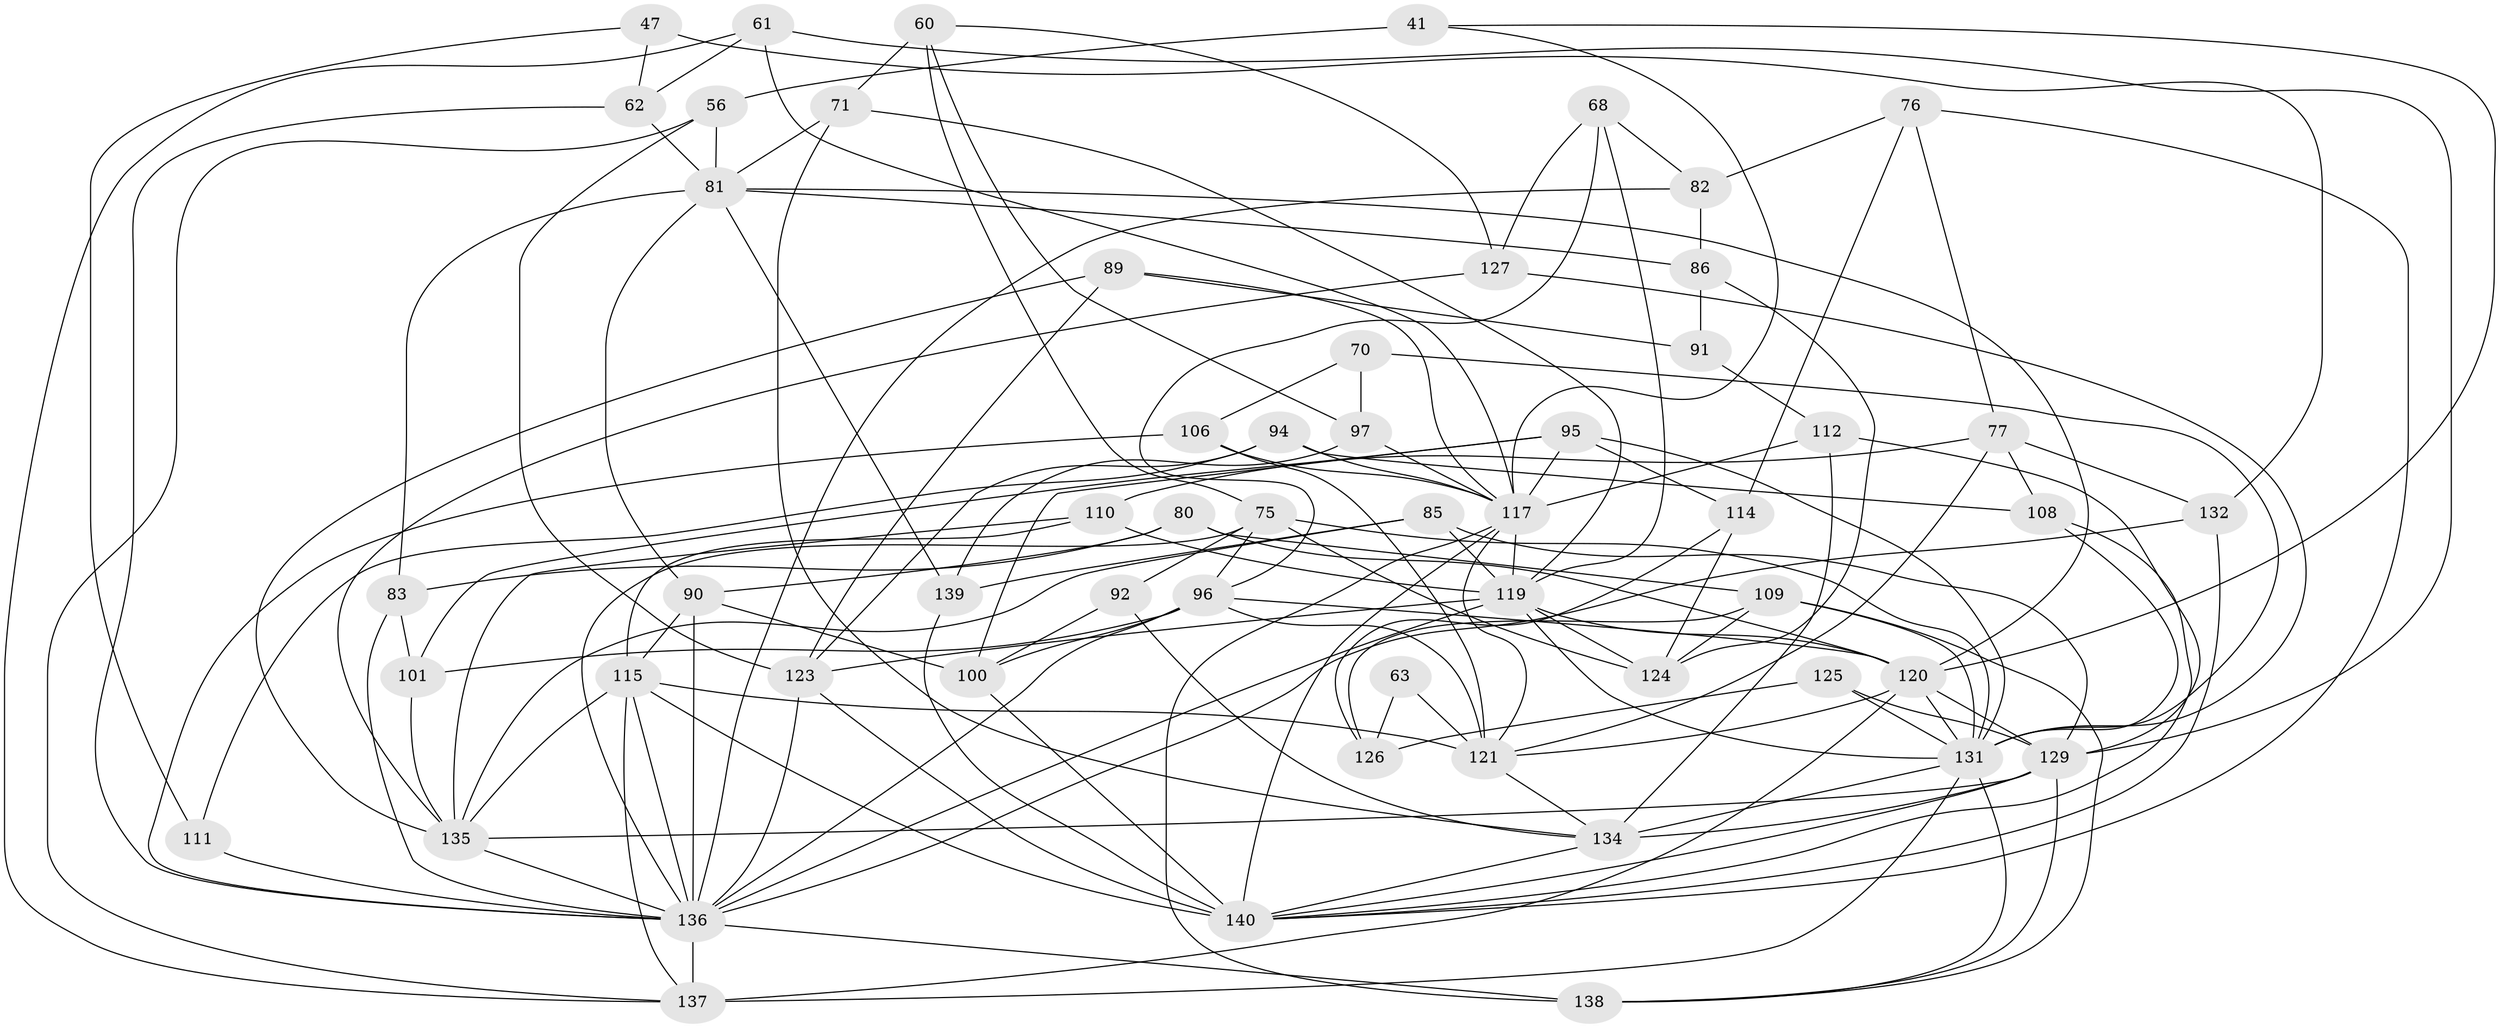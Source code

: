 // original degree distribution, {4: 1.0}
// Generated by graph-tools (version 1.1) at 2025/01/03/04/25 22:01:34]
// undirected, 56 vertices, 149 edges
graph export_dot {
graph [start="1"]
  node [color=gray90,style=filled];
  41;
  47;
  56 [super="+1"];
  60;
  61;
  62;
  63;
  68;
  70;
  71;
  75 [super="+72"];
  76;
  77 [super="+8"];
  80;
  81 [super="+48"];
  82;
  83;
  85 [super="+53"];
  86;
  89;
  90 [super="+67"];
  91;
  92;
  94;
  95 [super="+37"];
  96 [super="+40+66"];
  97;
  100 [super="+84"];
  101;
  106;
  108 [super="+7"];
  109 [super="+69"];
  110 [super="+57"];
  111;
  112 [super="+52"];
  114;
  115 [super="+49+98"];
  117 [super="+54+55+105"];
  119 [super="+58+44+93"];
  120 [super="+107"];
  121 [super="+10+102+36"];
  123 [super="+29+64"];
  124 [super="+99"];
  125 [super="+31"];
  126;
  127;
  129 [super="+30+65"];
  131 [super="+19+88+130+128"];
  132 [super="+24"];
  134 [super="+16+87+50"];
  135 [super="+38+103"];
  136 [super="+11+17+118+133"];
  137 [super="+22+26+27"];
  138 [super="+78"];
  139;
  140 [super="+43+122+113"];
  41 -- 56 [weight=2];
  41 -- 120;
  41 -- 117;
  47 -- 62;
  47 -- 132 [weight=2];
  47 -- 111;
  56 -- 123 [weight=2];
  56 -- 81;
  56 -- 137;
  60 -- 127;
  60 -- 71;
  60 -- 97;
  60 -- 75;
  61 -- 129;
  61 -- 62;
  61 -- 137;
  61 -- 117;
  62 -- 81;
  62 -- 136;
  63 -- 126;
  63 -- 121 [weight=3];
  68 -- 82;
  68 -- 96;
  68 -- 127;
  68 -- 119;
  70 -- 97;
  70 -- 106;
  70 -- 131 [weight=2];
  71 -- 134;
  71 -- 119;
  71 -- 81;
  75 -- 131 [weight=2];
  75 -- 96;
  75 -- 124 [weight=2];
  75 -- 136;
  75 -- 92;
  76 -- 77;
  76 -- 82;
  76 -- 114;
  76 -- 140;
  77 -- 132 [weight=2];
  77 -- 121;
  77 -- 108 [weight=2];
  77 -- 110 [weight=2];
  80 -- 90;
  80 -- 83;
  80 -- 109;
  80 -- 120;
  81 -- 83;
  81 -- 86;
  81 -- 120;
  81 -- 139;
  81 -- 90;
  82 -- 86;
  82 -- 136;
  83 -- 101;
  83 -- 136;
  85 -- 135;
  85 -- 139;
  85 -- 119 [weight=2];
  85 -- 129 [weight=2];
  86 -- 91;
  86 -- 124;
  89 -- 91;
  89 -- 123;
  89 -- 135;
  89 -- 117;
  90 -- 100;
  90 -- 136 [weight=2];
  90 -- 115;
  91 -- 112 [weight=2];
  92 -- 100 [weight=2];
  92 -- 134;
  94 -- 111;
  94 -- 108;
  94 -- 123;
  94 -- 117;
  95 -- 114;
  95 -- 131 [weight=2];
  95 -- 100;
  95 -- 101;
  95 -- 117;
  96 -- 136 [weight=2];
  96 -- 101;
  96 -- 100;
  96 -- 120;
  96 -- 121;
  97 -- 139;
  97 -- 117;
  100 -- 140;
  101 -- 135;
  106 -- 117;
  106 -- 121;
  106 -- 136;
  108 -- 140;
  108 -- 131 [weight=2];
  109 -- 126;
  109 -- 131 [weight=2];
  109 -- 124;
  109 -- 138;
  110 -- 119;
  110 -- 135;
  110 -- 115 [weight=2];
  111 -- 136 [weight=2];
  112 -- 129 [weight=2];
  112 -- 134;
  112 -- 117;
  114 -- 126;
  114 -- 124;
  115 -- 121 [weight=2];
  115 -- 136 [weight=2];
  115 -- 140 [weight=4];
  115 -- 137 [weight=2];
  115 -- 135;
  117 -- 140 [weight=2];
  117 -- 121;
  117 -- 138 [weight=2];
  117 -- 119;
  119 -- 120 [weight=2];
  119 -- 124;
  119 -- 131 [weight=3];
  119 -- 123 [weight=2];
  119 -- 136 [weight=2];
  120 -- 129;
  120 -- 131;
  120 -- 137;
  120 -- 121;
  121 -- 134 [weight=2];
  123 -- 140;
  123 -- 136 [weight=3];
  125 -- 126;
  125 -- 131 [weight=3];
  125 -- 129 [weight=2];
  127 -- 131;
  127 -- 135;
  129 -- 140;
  129 -- 138;
  129 -- 134;
  129 -- 135;
  131 -- 134 [weight=3];
  131 -- 138;
  131 -- 137 [weight=2];
  132 -- 140;
  132 -- 136;
  134 -- 140;
  135 -- 136;
  136 -- 137 [weight=3];
  136 -- 138;
  139 -- 140;
}
